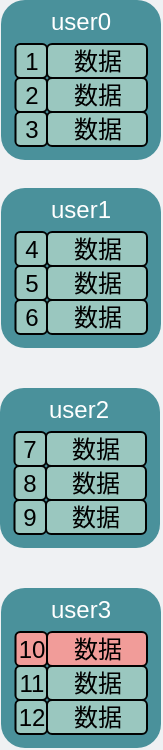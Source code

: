 <mxfile version="18.0.5" type="github"><diagram id="3228e29e-7158-1315-38df-8450db1d8a1d" name="Page-1"><mxGraphModel dx="961" dy="-327" grid="0" gridSize="10" guides="1" tooltips="1" connect="1" arrows="1" fold="1" page="1" pageScale="1" pageWidth="900" pageHeight="400" background="#EFF1F3" math="0" shadow="0"><root><mxCell id="0"/><mxCell id="1" parent="0"/><mxCell id="yyw1uqhGUR_v7xHCsKaX-17" value="&lt;font color=&quot;#ffffff&quot;&gt;&lt;span style=&quot;font-size: 16px&quot;&gt;&lt;br&gt;&lt;/span&gt;&lt;/font&gt;" style="whiteSpace=wrap;html=1;aspect=fixed;rounded=1;strokeColor=none;fillColor=#4A919B;" parent="1" vertex="1"><mxGeometry x="488.5" y="808" width="80" height="80" as="geometry"/></mxCell><mxCell id="yyw1uqhGUR_v7xHCsKaX-18" value="数据" style="rounded=1;whiteSpace=wrap;html=1;fillColor=#9AC7BF;strokeColor=default;fontColor=#000000;align=center;" parent="1" vertex="1"><mxGeometry x="511.5" y="830" width="50" height="17" as="geometry"/></mxCell><mxCell id="yyw1uqhGUR_v7xHCsKaX-19" value="&lt;font color=&quot;#ffffff&quot;&gt;user0&lt;/font&gt;" style="text;html=1;strokeColor=none;fillColor=none;align=center;verticalAlign=middle;whiteSpace=wrap;rounded=0;dashed=1;fontColor=#535E80;" parent="1" vertex="1"><mxGeometry x="500.5" y="808" width="55" height="22" as="geometry"/></mxCell><mxCell id="yyw1uqhGUR_v7xHCsKaX-20" value="&lt;font&gt;1&lt;/font&gt;" style="rounded=1;whiteSpace=wrap;html=1;fillColor=#9AC7BF;strokeColor=default;fontColor=#000000;" parent="1" vertex="1"><mxGeometry x="495.75" y="830" width="15.75" height="17" as="geometry"/></mxCell><mxCell id="yyw1uqhGUR_v7xHCsKaX-21" value="数据" style="rounded=1;whiteSpace=wrap;html=1;fillColor=#9AC7BF;strokeColor=default;fontColor=#000000;align=center;" parent="1" vertex="1"><mxGeometry x="511.5" y="847" width="50" height="17" as="geometry"/></mxCell><mxCell id="yyw1uqhGUR_v7xHCsKaX-22" value="&lt;font&gt;2&lt;/font&gt;" style="rounded=1;whiteSpace=wrap;html=1;fillColor=#9AC7BF;strokeColor=default;fontColor=#000000;" parent="1" vertex="1"><mxGeometry x="495.75" y="847" width="15.75" height="17" as="geometry"/></mxCell><mxCell id="yyw1uqhGUR_v7xHCsKaX-23" value="数据" style="rounded=1;whiteSpace=wrap;html=1;fillColor=#9AC7BF;strokeColor=default;fontColor=#000000;align=center;" parent="1" vertex="1"><mxGeometry x="511.5" y="864" width="50" height="17" as="geometry"/></mxCell><mxCell id="yyw1uqhGUR_v7xHCsKaX-24" value="&lt;font&gt;3&lt;/font&gt;" style="rounded=1;whiteSpace=wrap;html=1;fillColor=#9AC7BF;strokeColor=default;fontColor=#000000;" parent="1" vertex="1"><mxGeometry x="495.75" y="864" width="15.75" height="17" as="geometry"/></mxCell><mxCell id="yyw1uqhGUR_v7xHCsKaX-25" value="&lt;font color=&quot;#ffffff&quot;&gt;&lt;span style=&quot;font-size: 16px&quot;&gt;&lt;br&gt;&lt;/span&gt;&lt;/font&gt;" style="whiteSpace=wrap;html=1;aspect=fixed;rounded=1;strokeColor=none;fillColor=#4A919B;" parent="1" vertex="1"><mxGeometry x="488.5" y="902" width="80" height="80" as="geometry"/></mxCell><mxCell id="yyw1uqhGUR_v7xHCsKaX-26" value="数据" style="rounded=1;whiteSpace=wrap;html=1;fillColor=#9AC7BF;strokeColor=default;fontColor=#000000;align=center;" parent="1" vertex="1"><mxGeometry x="511.5" y="924" width="50" height="17" as="geometry"/></mxCell><mxCell id="yyw1uqhGUR_v7xHCsKaX-27" value="&lt;font color=&quot;#ffffff&quot;&gt;user1&lt;/font&gt;" style="text;html=1;strokeColor=none;fillColor=none;align=center;verticalAlign=middle;whiteSpace=wrap;rounded=0;dashed=1;fontColor=#535E80;" parent="1" vertex="1"><mxGeometry x="500.5" y="902" width="55" height="22" as="geometry"/></mxCell><mxCell id="yyw1uqhGUR_v7xHCsKaX-28" value="&lt;font&gt;4&lt;/font&gt;" style="rounded=1;whiteSpace=wrap;html=1;fillColor=#9AC7BF;strokeColor=default;fontColor=#000000;" parent="1" vertex="1"><mxGeometry x="495.75" y="924" width="15.75" height="17" as="geometry"/></mxCell><mxCell id="yyw1uqhGUR_v7xHCsKaX-29" value="数据" style="rounded=1;whiteSpace=wrap;html=1;fillColor=#9AC7BF;strokeColor=default;fontColor=#000000;align=center;" parent="1" vertex="1"><mxGeometry x="511.5" y="941" width="50" height="17" as="geometry"/></mxCell><mxCell id="yyw1uqhGUR_v7xHCsKaX-30" value="&lt;font&gt;5&lt;/font&gt;" style="rounded=1;whiteSpace=wrap;html=1;fillColor=#9AC7BF;strokeColor=default;fontColor=#000000;" parent="1" vertex="1"><mxGeometry x="495.75" y="941" width="15.75" height="17" as="geometry"/></mxCell><mxCell id="yyw1uqhGUR_v7xHCsKaX-31" value="数据" style="rounded=1;whiteSpace=wrap;html=1;fillColor=#9AC7BF;strokeColor=default;fontColor=#000000;align=center;" parent="1" vertex="1"><mxGeometry x="511.5" y="958" width="50" height="17" as="geometry"/></mxCell><mxCell id="yyw1uqhGUR_v7xHCsKaX-32" value="&lt;font&gt;6&lt;/font&gt;" style="rounded=1;whiteSpace=wrap;html=1;fillColor=#9AC7BF;strokeColor=default;fontColor=#000000;" parent="1" vertex="1"><mxGeometry x="495.75" y="958" width="15.75" height="17" as="geometry"/></mxCell><mxCell id="yyw1uqhGUR_v7xHCsKaX-33" value="&lt;font color=&quot;#ffffff&quot;&gt;&lt;span style=&quot;font-size: 16px&quot;&gt;&lt;br&gt;&lt;/span&gt;&lt;/font&gt;" style="whiteSpace=wrap;html=1;aspect=fixed;rounded=1;strokeColor=none;fillColor=#4A919B;" parent="1" vertex="1"><mxGeometry x="488" y="1002" width="80" height="80" as="geometry"/></mxCell><mxCell id="yyw1uqhGUR_v7xHCsKaX-34" value="数据" style="rounded=1;whiteSpace=wrap;html=1;fillColor=#9AC7BF;strokeColor=default;fontColor=#000000;align=center;" parent="1" vertex="1"><mxGeometry x="511" y="1024" width="50" height="17" as="geometry"/></mxCell><mxCell id="yyw1uqhGUR_v7xHCsKaX-35" value="&lt;font color=&quot;#ffffff&quot;&gt;user2&lt;/font&gt;" style="text;html=1;strokeColor=none;fillColor=none;align=center;verticalAlign=middle;whiteSpace=wrap;rounded=0;dashed=1;fontColor=#535E80;" parent="1" vertex="1"><mxGeometry x="500" y="1002" width="55" height="22" as="geometry"/></mxCell><mxCell id="yyw1uqhGUR_v7xHCsKaX-36" value="&lt;font&gt;7&lt;/font&gt;" style="rounded=1;whiteSpace=wrap;html=1;fillColor=#9AC7BF;strokeColor=default;fontColor=#000000;" parent="1" vertex="1"><mxGeometry x="495.25" y="1024" width="15.75" height="17" as="geometry"/></mxCell><mxCell id="yyw1uqhGUR_v7xHCsKaX-37" value="数据" style="rounded=1;whiteSpace=wrap;html=1;fillColor=#9AC7BF;strokeColor=default;fontColor=#000000;align=center;" parent="1" vertex="1"><mxGeometry x="511" y="1041" width="50" height="17" as="geometry"/></mxCell><mxCell id="yyw1uqhGUR_v7xHCsKaX-38" value="&lt;font&gt;8&lt;/font&gt;" style="rounded=1;whiteSpace=wrap;html=1;fillColor=#9AC7BF;strokeColor=default;fontColor=#000000;" parent="1" vertex="1"><mxGeometry x="495.25" y="1041" width="15.75" height="17" as="geometry"/></mxCell><mxCell id="yyw1uqhGUR_v7xHCsKaX-39" value="数据" style="rounded=1;whiteSpace=wrap;html=1;fillColor=#9AC7BF;strokeColor=default;fontColor=#000000;align=center;" parent="1" vertex="1"><mxGeometry x="511" y="1058" width="50" height="17" as="geometry"/></mxCell><mxCell id="yyw1uqhGUR_v7xHCsKaX-40" value="&lt;font&gt;9&lt;/font&gt;" style="rounded=1;whiteSpace=wrap;html=1;fillColor=#9AC7BF;strokeColor=default;fontColor=#000000;" parent="1" vertex="1"><mxGeometry x="495.25" y="1058" width="15.75" height="17" as="geometry"/></mxCell><mxCell id="yyw1uqhGUR_v7xHCsKaX-41" value="&lt;font color=&quot;#ffffff&quot;&gt;&lt;span style=&quot;font-size: 16px&quot;&gt;&lt;br&gt;&lt;/span&gt;&lt;/font&gt;" style="whiteSpace=wrap;html=1;aspect=fixed;rounded=1;strokeColor=none;fillColor=#4A919B;" parent="1" vertex="1"><mxGeometry x="488.5" y="1102" width="80" height="80" as="geometry"/></mxCell><mxCell id="yyw1uqhGUR_v7xHCsKaX-42" value="数据" style="rounded=1;whiteSpace=wrap;html=1;fillColor=#F19C99;strokeColor=default;fontColor=#000000;align=center;" parent="1" vertex="1"><mxGeometry x="511.5" y="1124" width="50" height="17" as="geometry"/></mxCell><mxCell id="yyw1uqhGUR_v7xHCsKaX-43" value="&lt;font color=&quot;#ffffff&quot;&gt;user3&lt;/font&gt;" style="text;html=1;strokeColor=none;fillColor=none;align=center;verticalAlign=middle;whiteSpace=wrap;rounded=0;dashed=1;fontColor=#535E80;" parent="1" vertex="1"><mxGeometry x="500.5" y="1102" width="55" height="22" as="geometry"/></mxCell><mxCell id="yyw1uqhGUR_v7xHCsKaX-44" value="&lt;font&gt;10&lt;/font&gt;" style="rounded=1;whiteSpace=wrap;html=1;fillColor=#F19C99;strokeColor=default;fontColor=#000000;" parent="1" vertex="1"><mxGeometry x="495.75" y="1124" width="15.75" height="17" as="geometry"/></mxCell><mxCell id="yyw1uqhGUR_v7xHCsKaX-45" value="数据" style="rounded=1;whiteSpace=wrap;html=1;fillColor=#9AC7BF;strokeColor=default;fontColor=#000000;align=center;" parent="1" vertex="1"><mxGeometry x="511.5" y="1141" width="50" height="17" as="geometry"/></mxCell><mxCell id="yyw1uqhGUR_v7xHCsKaX-46" value="&lt;font&gt;11&lt;/font&gt;" style="rounded=1;whiteSpace=wrap;html=1;fillColor=#9AC7BF;strokeColor=default;fontColor=#000000;" parent="1" vertex="1"><mxGeometry x="495.75" y="1141" width="15.75" height="17" as="geometry"/></mxCell><mxCell id="yyw1uqhGUR_v7xHCsKaX-47" value="数据" style="rounded=1;whiteSpace=wrap;html=1;fillColor=#9AC7BF;strokeColor=default;fontColor=#000000;align=center;" parent="1" vertex="1"><mxGeometry x="511.5" y="1158" width="50" height="17" as="geometry"/></mxCell><mxCell id="yyw1uqhGUR_v7xHCsKaX-48" value="&lt;font&gt;12&lt;/font&gt;" style="rounded=1;whiteSpace=wrap;html=1;fillColor=#9AC7BF;strokeColor=default;fontColor=#000000;" parent="1" vertex="1"><mxGeometry x="495.75" y="1158" width="15.75" height="17" as="geometry"/></mxCell></root></mxGraphModel></diagram></mxfile>